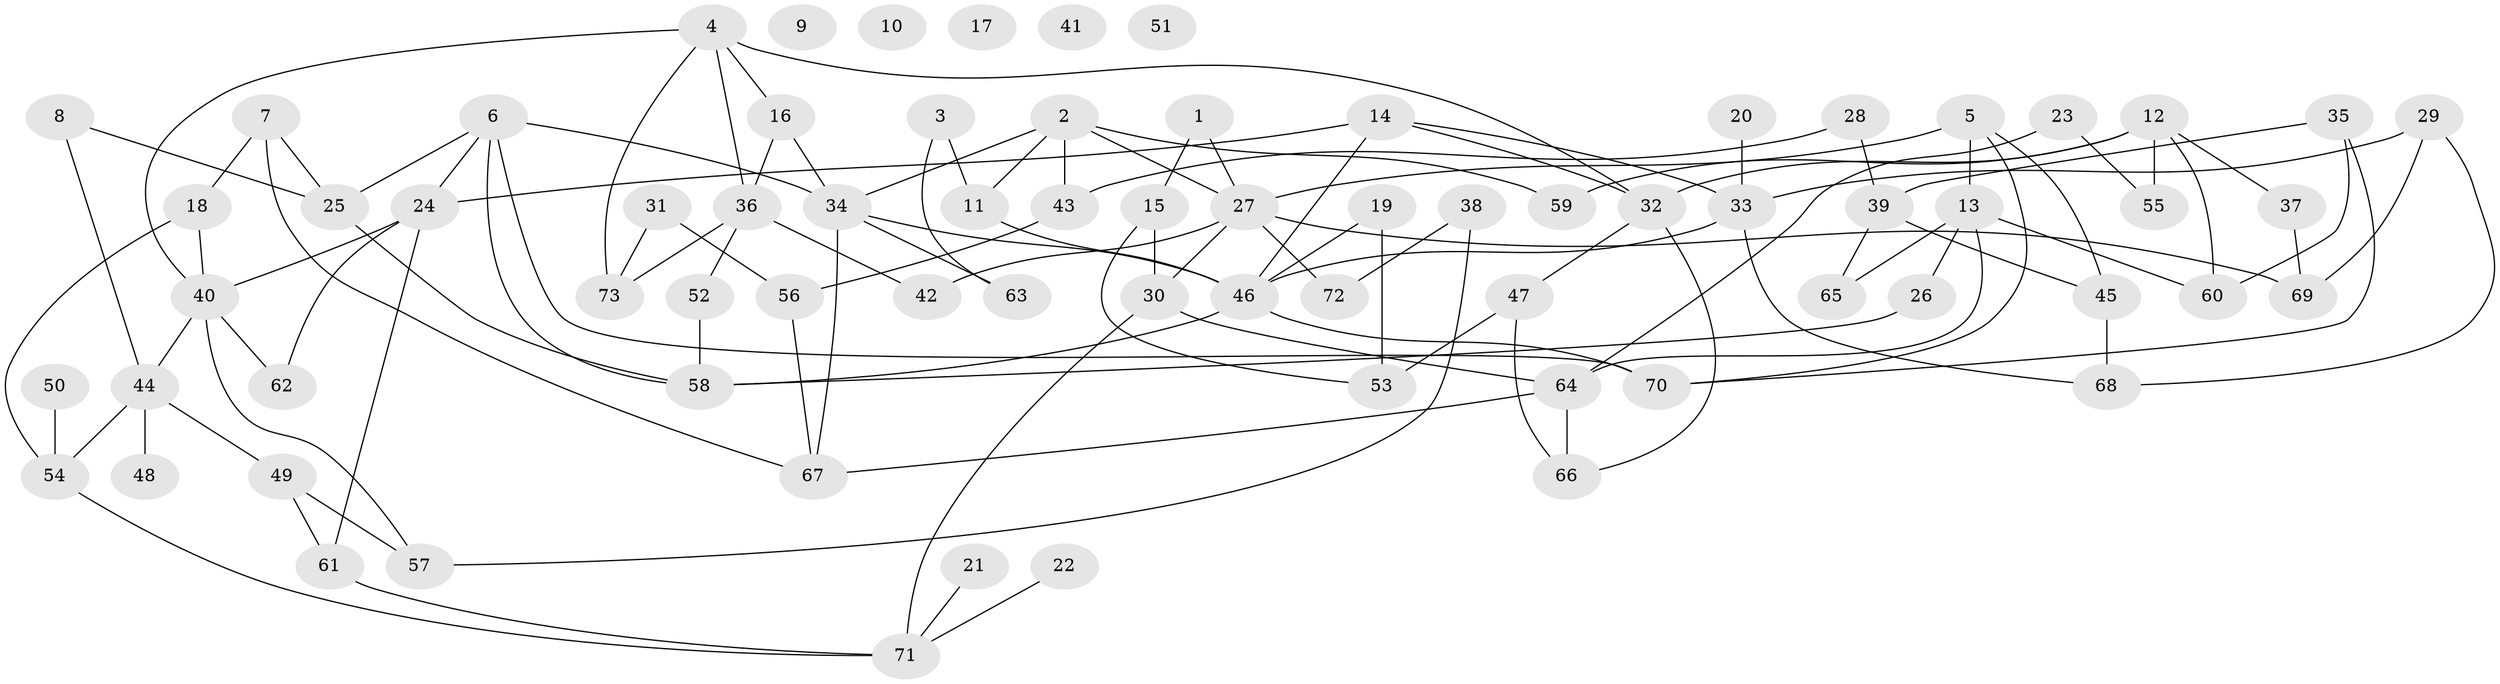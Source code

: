 // Generated by graph-tools (version 1.1) at 2025/00/03/09/25 03:00:51]
// undirected, 73 vertices, 112 edges
graph export_dot {
graph [start="1"]
  node [color=gray90,style=filled];
  1;
  2;
  3;
  4;
  5;
  6;
  7;
  8;
  9;
  10;
  11;
  12;
  13;
  14;
  15;
  16;
  17;
  18;
  19;
  20;
  21;
  22;
  23;
  24;
  25;
  26;
  27;
  28;
  29;
  30;
  31;
  32;
  33;
  34;
  35;
  36;
  37;
  38;
  39;
  40;
  41;
  42;
  43;
  44;
  45;
  46;
  47;
  48;
  49;
  50;
  51;
  52;
  53;
  54;
  55;
  56;
  57;
  58;
  59;
  60;
  61;
  62;
  63;
  64;
  65;
  66;
  67;
  68;
  69;
  70;
  71;
  72;
  73;
  1 -- 15;
  1 -- 27;
  2 -- 11;
  2 -- 27;
  2 -- 34;
  2 -- 43;
  2 -- 59;
  3 -- 11;
  3 -- 63;
  4 -- 16;
  4 -- 32;
  4 -- 36;
  4 -- 40;
  4 -- 73;
  5 -- 13;
  5 -- 27;
  5 -- 45;
  5 -- 70;
  6 -- 24;
  6 -- 25;
  6 -- 34;
  6 -- 58;
  6 -- 70;
  7 -- 18;
  7 -- 25;
  7 -- 67;
  8 -- 25;
  8 -- 44;
  11 -- 46;
  12 -- 32;
  12 -- 37;
  12 -- 55;
  12 -- 59;
  12 -- 60;
  13 -- 26;
  13 -- 60;
  13 -- 64;
  13 -- 65;
  14 -- 24;
  14 -- 32;
  14 -- 33;
  14 -- 46;
  15 -- 30;
  15 -- 53;
  16 -- 34;
  16 -- 36;
  18 -- 40;
  18 -- 54;
  19 -- 46;
  19 -- 53;
  20 -- 33;
  21 -- 71;
  22 -- 71;
  23 -- 55;
  23 -- 64;
  24 -- 40;
  24 -- 61;
  24 -- 62;
  25 -- 58;
  26 -- 58;
  27 -- 30;
  27 -- 42;
  27 -- 69;
  27 -- 72;
  28 -- 39;
  28 -- 43;
  29 -- 33;
  29 -- 68;
  29 -- 69;
  30 -- 64;
  30 -- 71;
  31 -- 56;
  31 -- 73;
  32 -- 47;
  32 -- 66;
  33 -- 46;
  33 -- 68;
  34 -- 46;
  34 -- 63;
  34 -- 67;
  35 -- 39;
  35 -- 60;
  35 -- 70;
  36 -- 42;
  36 -- 52;
  36 -- 73;
  37 -- 69;
  38 -- 57;
  38 -- 72;
  39 -- 45;
  39 -- 65;
  40 -- 44;
  40 -- 57;
  40 -- 62;
  43 -- 56;
  44 -- 48;
  44 -- 49;
  44 -- 54;
  45 -- 68;
  46 -- 58;
  46 -- 70;
  47 -- 53;
  47 -- 66;
  49 -- 57;
  49 -- 61;
  50 -- 54;
  52 -- 58;
  54 -- 71;
  56 -- 67;
  61 -- 71;
  64 -- 66;
  64 -- 67;
}
